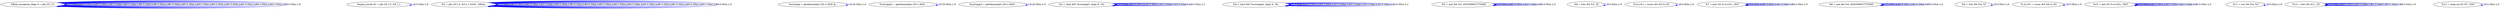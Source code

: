 digraph {
Node0x2ef2110[label="  %float_exception_flags.0 = phi i32 [ 0..."];
Node0x2ef2110 -> Node0x2ef2110[label="D:0.00ns L:0",color=blue];
Node0x2ef2110 -> Node0x2ef2110[label="D:0.00ns L:0",color=blue];
Node0x2ef2110 -> Node0x2ef2110[label="D:0.00ns L:0",color=blue];
Node0x2ef2110 -> Node0x2ef2110[label="D:0.00ns L:0",color=blue];
Node0x2ef2110 -> Node0x2ef2110[label="D:0.00ns L:0",color=blue];
Node0x2ef2110 -> Node0x2ef2110[label="D:0.00ns L:0",color=blue];
Node0x2ef2110 -> Node0x2ef2110[label="D:0.00ns L:0",color=blue];
Node0x2ef2110 -> Node0x2ef2110[label="D:0.00ns L:0",color=blue];
Node0x2ef2110 -> Node0x2ef2110[label="D:0.00ns L:0",color=blue];
Node0x2ef2110 -> Node0x2ef2110[label="D:0.00ns L:0",color=blue];
Node0x2ef2110 -> Node0x2ef2110[label="D:0.00ns L:0",color=blue];
Node0x2ef2110 -> Node0x2ef2110[label="D:0.00ns L:0",color=blue];
Node0x2ef2110 -> Node0x2ef2110[label="D:0.00ns L:0",color=blue];
Node0x2ef2110 -> Node0x2ef2110[label="D:0.00ns L:0",color=blue];
Node0x2ef2110 -> Node0x2ef2110[label="D:0.00ns L:0",color=blue];
Node0x2ef2110 -> Node0x2ef2110[label="D:0.00ns L:0",color=blue];
Node0x2ef2220[label="  %main_result.02 = phi i32 [ 0, %0 ], [..."];
Node0x2ef2220 -> Node0x2ef2220[label="D:0.00ns L:0",color=blue];
Node0x2ef2300[label="  %2 = phi i32 [ 0, %0 ], [ %201, %float..."];
Node0x2ef2300 -> Node0x2ef2300[label="D:0.00ns L:0",color=blue];
Node0x2ef2300 -> Node0x2ef2300[label="D:0.00ns L:0",color=blue];
Node0x2ef2300 -> Node0x2ef2300[label="D:0.00ns L:0",color=blue];
Node0x2ef2300 -> Node0x2ef2300[label="D:0.00ns L:0",color=blue];
Node0x2ef2300 -> Node0x2ef2300[label="D:0.00ns L:0",color=blue];
Node0x2ef2300 -> Node0x2ef2300[label="D:0.00ns L:0",color=blue];
Node0x2ef2300 -> Node0x2ef2300[label="D:0.00ns L:0",color=blue];
Node0x2ef2300 -> Node0x2ef2300[label="D:0.00ns L:0",color=blue];
Node0x2ef2300 -> Node0x2ef2300[label="D:0.00ns L:0",color=blue];
Node0x2ef2300 -> Node0x2ef2300[label="D:0.00ns L:0",color=blue];
Node0x2ef2300 -> Node0x2ef2300[label="D:0.00ns L:0",color=blue];
Node0x2ef2300 -> Node0x2ef2300[label="D:0.00ns L:0",color=blue];
Node0x2ef2300 -> Node0x2ef2300[label="D:0.00ns L:0",color=blue];
Node0x2ef2300 -> Node0x2ef2300[label="D:0.00ns L:0",color=blue];
Node0x2ef2300 -> Node0x2ef2300[label="D:0.00ns L:0",color=blue];
Node0x2ef2300 -> Node0x2ef2300[label="D:0.00ns L:0",color=blue];
Node0x2ef23e0[label="  %scevgep = getelementptr [20 x i64]* @..."];
Node0x2ef23e0 -> Node0x2ef23e0[label="D:20.00ns L:0",color=blue];
Node0x2ef2580[label="  %scevgep2 = getelementptr [20 x i64]* ..."];
Node0x2ef2580 -> Node0x2ef2580[label="D:20.00ns L:0",color=blue];
Node0x2ef2660[label="  %scevgep3 = getelementptr [20 x i64]* ..."];
Node0x2ef2660 -> Node0x2ef2660[label="D:20.00ns L:0",color=blue];
Node0x2ef2740[label="  %3 = load i64* %scevgep3, align 8, !tb..."];
Node0x2ef2740 -> Node0x2ef2740[label="D:0.00ns L:1",color=blue];
Node0x2ef2740 -> Node0x2ef2740[label="D:0.00ns L:1",color=blue];
Node0x2ef2740 -> Node0x2ef2740[label="D:0.00ns L:1",color=blue];
Node0x2ef2740 -> Node0x2ef2740[label="D:0.00ns L:1",color=blue];
Node0x2ef2740 -> Node0x2ef2740[label="D:0.00ns L:1",color=blue];
Node0x2ef2740 -> Node0x2ef2740[label="D:0.00ns L:1",color=blue];
Node0x2ef2820[label="  %4 = load i64* %scevgep2, align 8, !tb..."];
Node0x2ef2820 -> Node0x2ef2820[label="D:0.00ns L:1",color=blue];
Node0x2ef2820 -> Node0x2ef2820[label="D:0.00ns L:1",color=blue];
Node0x2ef2820 -> Node0x2ef2820[label="D:0.00ns L:1",color=blue];
Node0x2ef2820 -> Node0x2ef2820[label="D:0.00ns L:1",color=blue];
Node0x2ef2820 -> Node0x2ef2820[label="D:0.00ns L:1",color=blue];
Node0x2ef2820 -> Node0x2ef2820[label="D:0.00ns L:1",color=blue];
Node0x2ef2820 -> Node0x2ef2820[label="D:0.00ns L:1",color=blue];
Node0x2ef2820 -> Node0x2ef2820[label="D:0.00ns L:1",color=blue];
Node0x2ef2940[label="  %5 = and i64 %3, 4503599627370495"];
Node0x2ef2940 -> Node0x2ef2940[label="D:0.00ns L:0",color=blue];
Node0x2ef2940 -> Node0x2ef2940[label="D:0.00ns L:0",color=blue];
Node0x2ef2940 -> Node0x2ef2940[label="D:0.00ns L:0",color=blue];
Node0x2ef2940 -> Node0x2ef2940[label="D:0.00ns L:0",color=blue];
Node0x2ef2a20[label="  %6 = lshr i64 %3, 52"];
Node0x2ef2a20 -> Node0x2ef2a20[label="D:0.00ns L:0",color=blue];
Node0x2ef2b00[label="  %.tr.i19.i = trunc i64 %6 to i32"];
Node0x2ef2b00 -> Node0x2ef2b00[label="D:0.00ns L:0",color=blue];
Node0x2ef2be0[label="  %7 = and i32 %.tr.i19.i, 2047"];
Node0x2ef2be0 -> Node0x2ef2be0[label="D:0.00ns L:0",color=blue];
Node0x2ef2be0 -> Node0x2ef2be0[label="D:0.00ns L:0",color=blue];
Node0x2ef2be0 -> Node0x2ef2be0[label="D:0.00ns L:0",color=blue];
Node0x2ef2be0 -> Node0x2ef2be0[label="D:0.00ns L:0",color=blue];
Node0x2ef2cc0[label="  %8 = and i64 %4, 4503599627370495"];
Node0x2ef2cc0 -> Node0x2ef2cc0[label="D:0.00ns L:0",color=blue];
Node0x2ef2cc0 -> Node0x2ef2cc0[label="D:0.00ns L:0",color=blue];
Node0x2ef2cc0 -> Node0x2ef2cc0[label="D:0.00ns L:0",color=blue];
Node0x2ef2cc0 -> Node0x2ef2cc0[label="D:0.00ns L:0",color=blue];
Node0x2ef2da0[label="  %9 = lshr i64 %4, 52"];
Node0x2ef2da0 -> Node0x2ef2da0[label="D:0.00ns L:0",color=blue];
Node0x2ef2e80[label="  %.tr.i18.i = trunc i64 %9 to i32"];
Node0x2ef2e80 -> Node0x2ef2e80[label="D:0.00ns L:0",color=blue];
Node0x2ef2f60[label="  %10 = and i32 %.tr.i18.i, 2047"];
Node0x2ef2f60 -> Node0x2ef2f60[label="D:0.00ns L:0",color=blue];
Node0x2ef2f60 -> Node0x2ef2f60[label="D:0.00ns L:0",color=blue];
Node0x2ef2f60 -> Node0x2ef2f60[label="D:0.00ns L:0",color=blue];
Node0x2ef2f60 -> Node0x2ef2f60[label="D:0.00ns L:0",color=blue];
Node0x2ef2f60 -> Node0x2ef2f60[label="D:0.00ns L:0",color=blue];
Node0x2ef3040[label="  %11 = xor i64 %4, %3"];
Node0x2ef3040 -> Node0x2ef3040[label="D:0.92ns L:0",color=blue];
Node0x2ef31b0[label="  %12 = lshr i64 %11, 63"];
Node0x2ef31b0 -> Node0x2ef31b0[label="D:0.00ns L:0",color=blue];
Node0x2ef31b0 -> Node0x2ef31b0[label="D:0.00ns L:0",color=blue];
Node0x2ef31b0 -> Node0x2ef31b0[label="D:0.00ns L:0",color=blue];
Node0x2ef31b0 -> Node0x2ef31b0[label="D:0.00ns L:0",color=blue];
Node0x2ef31b0 -> Node0x2ef31b0[label="D:0.00ns L:0",color=blue];
Node0x2ef31b0 -> Node0x2ef31b0[label="D:0.00ns L:0",color=blue];
Node0x2ef3290[label="  %13 = icmp eq i32 %7, 2047"];
Node0x2ef3290 -> Node0x2ef3290[label="D:2.49ns L:0",color=blue];
}
